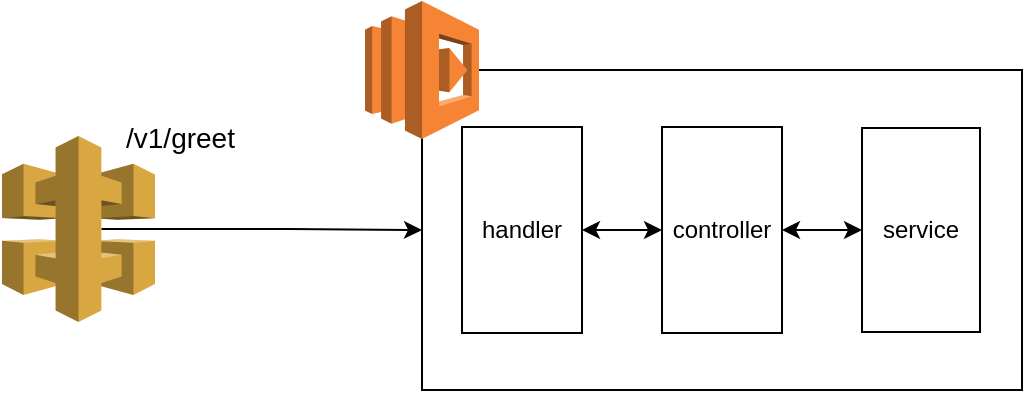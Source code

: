<mxfile version="10.8.0" type="device"><diagram id="6w1g0II_0v7g0-RlPUKM" name="Page-1"><mxGraphModel dx="1080" dy="754" grid="1" gridSize="10" guides="1" tooltips="1" connect="1" arrows="1" fold="1" page="1" pageScale="1" pageWidth="1169" pageHeight="827" math="0" shadow="0"><root><mxCell id="0"/><mxCell id="1" parent="0"/><mxCell id="A0feqh_LO4c4gAYyQwBR-10" style="edgeStyle=orthogonalEdgeStyle;rounded=0;orthogonalLoop=1;jettySize=auto;html=1;exitX=0.65;exitY=0.5;exitDx=0;exitDy=0;exitPerimeter=0;entryX=0;entryY=0.5;entryDx=0;entryDy=0;" edge="1" parent="1" source="A0feqh_LO4c4gAYyQwBR-1" target="A0feqh_LO4c4gAYyQwBR-9"><mxGeometry relative="1" as="geometry"/></mxCell><mxCell id="A0feqh_LO4c4gAYyQwBR-1" value="" style="outlineConnect=0;dashed=0;verticalLabelPosition=bottom;verticalAlign=top;align=center;html=1;shape=mxgraph.aws3.api_gateway;fillColor=#D9A741;gradientColor=none;" vertex="1" parent="1"><mxGeometry x="80" y="366" width="76.5" height="93" as="geometry"/></mxCell><mxCell id="A0feqh_LO4c4gAYyQwBR-2" value="&lt;font style=&quot;font-size: 14px&quot;&gt;/v1/greet&lt;/font&gt;" style="text;html=1;resizable=0;points=[];autosize=1;align=left;verticalAlign=top;spacingTop=-4;" vertex="1" parent="1"><mxGeometry x="140" y="356" width="70" height="20" as="geometry"/></mxCell><mxCell id="A0feqh_LO4c4gAYyQwBR-9" value="" style="rounded=0;whiteSpace=wrap;html=1;fillColor=none;" vertex="1" parent="1"><mxGeometry x="290" y="333" width="300" height="160" as="geometry"/></mxCell><mxCell id="A0feqh_LO4c4gAYyQwBR-6" value="" style="outlineConnect=0;dashed=0;verticalLabelPosition=bottom;verticalAlign=top;align=center;html=1;shape=mxgraph.aws3.lambda;fillColor=#F58534;gradientColor=none;" vertex="1" parent="1"><mxGeometry x="261.5" y="298.5" width="57" height="69" as="geometry"/></mxCell><mxCell id="A0feqh_LO4c4gAYyQwBR-16" style="edgeStyle=orthogonalEdgeStyle;rounded=0;orthogonalLoop=1;jettySize=auto;html=1;exitX=1;exitY=0.5;exitDx=0;exitDy=0;entryX=0;entryY=0.5;entryDx=0;entryDy=0;startArrow=classic;startFill=1;" edge="1" parent="1" source="A0feqh_LO4c4gAYyQwBR-11" target="A0feqh_LO4c4gAYyQwBR-12"><mxGeometry relative="1" as="geometry"/></mxCell><mxCell id="A0feqh_LO4c4gAYyQwBR-11" value="handler" style="rounded=0;whiteSpace=wrap;html=1;fillColor=none;" vertex="1" parent="1"><mxGeometry x="310" y="361.5" width="60" height="103" as="geometry"/></mxCell><mxCell id="A0feqh_LO4c4gAYyQwBR-18" style="edgeStyle=orthogonalEdgeStyle;rounded=0;orthogonalLoop=1;jettySize=auto;html=1;exitX=1;exitY=0.5;exitDx=0;exitDy=0;entryX=0;entryY=0.5;entryDx=0;entryDy=0;startArrow=classic;startFill=1;" edge="1" parent="1" source="A0feqh_LO4c4gAYyQwBR-12" target="A0feqh_LO4c4gAYyQwBR-13"><mxGeometry relative="1" as="geometry"/></mxCell><mxCell id="A0feqh_LO4c4gAYyQwBR-12" value="controller" style="rounded=0;whiteSpace=wrap;html=1;fillColor=none;" vertex="1" parent="1"><mxGeometry x="410" y="361.5" width="60" height="103" as="geometry"/></mxCell><mxCell id="A0feqh_LO4c4gAYyQwBR-13" value="service" style="rounded=0;whiteSpace=wrap;html=1;fillColor=none;" vertex="1" parent="1"><mxGeometry x="510" y="362" width="59" height="102" as="geometry"/></mxCell></root></mxGraphModel></diagram></mxfile>